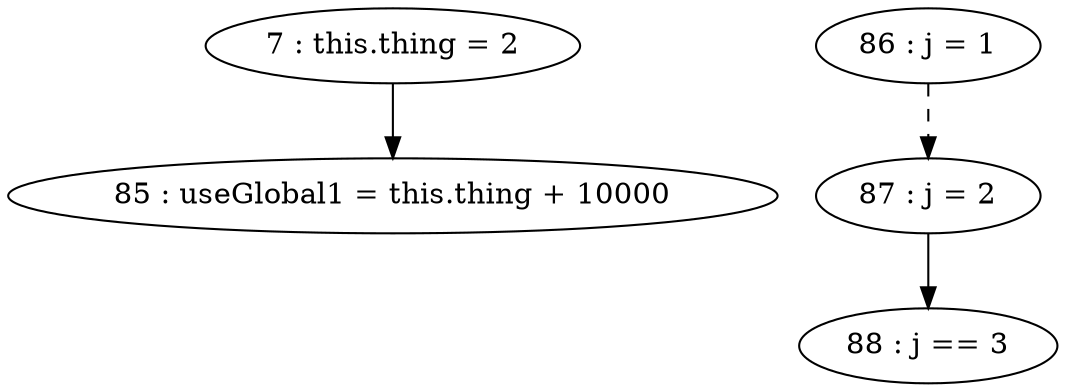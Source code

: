 digraph G {
"7 : this.thing = 2"
"7 : this.thing = 2" -> "85 : useGlobal1 = this.thing + 10000"
"85 : useGlobal1 = this.thing + 10000"
"86 : j = 1"
"86 : j = 1" -> "87 : j = 2" [style=dashed]
"87 : j = 2"
"87 : j = 2" -> "88 : j == 3"
"88 : j == 3"
}